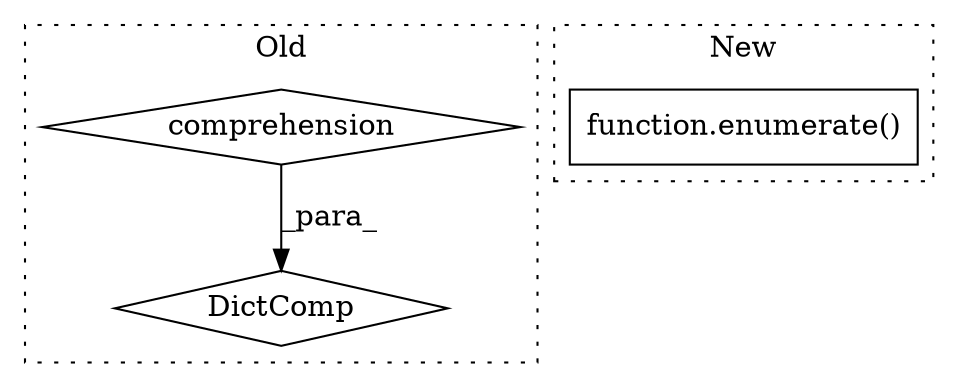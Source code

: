 digraph G {
subgraph cluster0 {
1 [label="DictComp" a="84" s="3837" l="51" shape="diamond"];
3 [label="comprehension" a="45" s="3866" l="3" shape="diamond"];
label = "Old";
style="dotted";
}
subgraph cluster1 {
2 [label="function.enumerate()" a="75" s="4141,4166" l="10,1" shape="box"];
label = "New";
style="dotted";
}
3 -> 1 [label="_para_"];
}